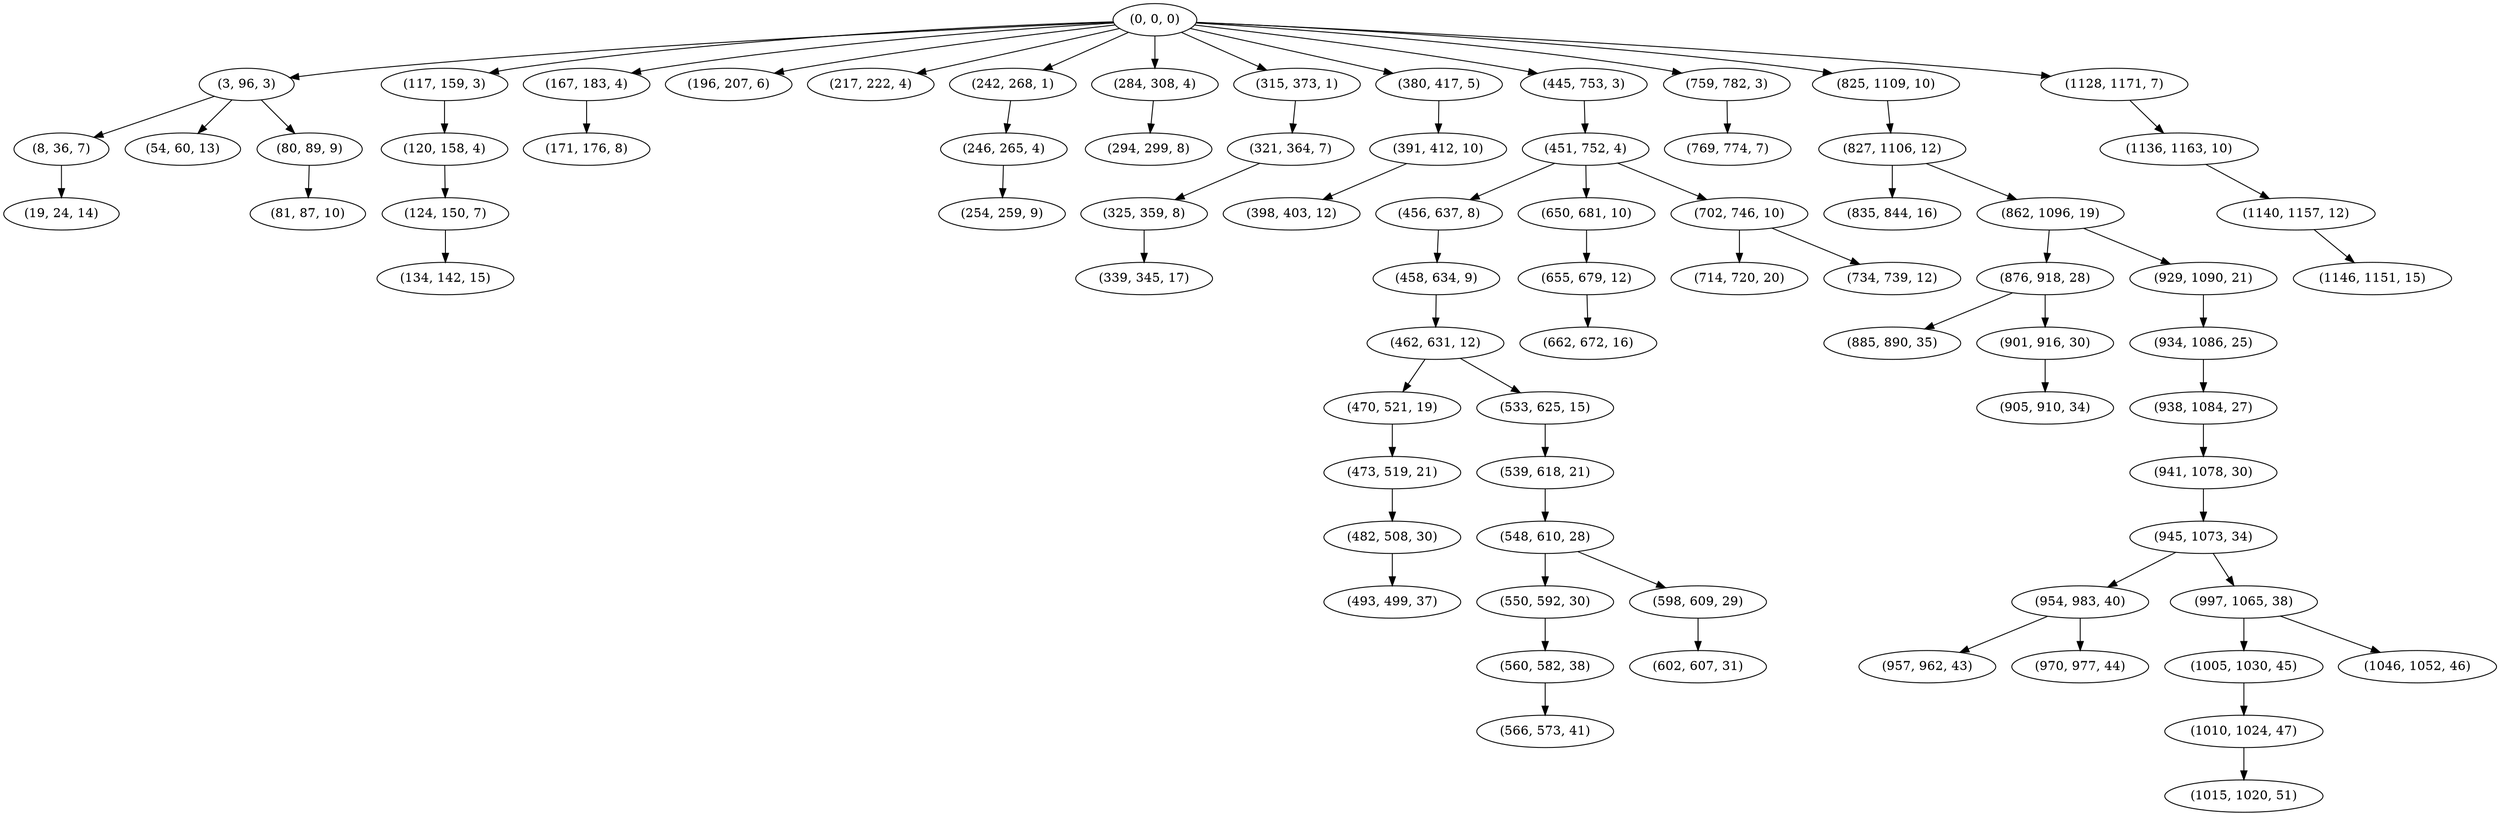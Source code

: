 digraph tree {
    "(0, 0, 0)";
    "(3, 96, 3)";
    "(8, 36, 7)";
    "(19, 24, 14)";
    "(54, 60, 13)";
    "(80, 89, 9)";
    "(81, 87, 10)";
    "(117, 159, 3)";
    "(120, 158, 4)";
    "(124, 150, 7)";
    "(134, 142, 15)";
    "(167, 183, 4)";
    "(171, 176, 8)";
    "(196, 207, 6)";
    "(217, 222, 4)";
    "(242, 268, 1)";
    "(246, 265, 4)";
    "(254, 259, 9)";
    "(284, 308, 4)";
    "(294, 299, 8)";
    "(315, 373, 1)";
    "(321, 364, 7)";
    "(325, 359, 8)";
    "(339, 345, 17)";
    "(380, 417, 5)";
    "(391, 412, 10)";
    "(398, 403, 12)";
    "(445, 753, 3)";
    "(451, 752, 4)";
    "(456, 637, 8)";
    "(458, 634, 9)";
    "(462, 631, 12)";
    "(470, 521, 19)";
    "(473, 519, 21)";
    "(482, 508, 30)";
    "(493, 499, 37)";
    "(533, 625, 15)";
    "(539, 618, 21)";
    "(548, 610, 28)";
    "(550, 592, 30)";
    "(560, 582, 38)";
    "(566, 573, 41)";
    "(598, 609, 29)";
    "(602, 607, 31)";
    "(650, 681, 10)";
    "(655, 679, 12)";
    "(662, 672, 16)";
    "(702, 746, 10)";
    "(714, 720, 20)";
    "(734, 739, 12)";
    "(759, 782, 3)";
    "(769, 774, 7)";
    "(825, 1109, 10)";
    "(827, 1106, 12)";
    "(835, 844, 16)";
    "(862, 1096, 19)";
    "(876, 918, 28)";
    "(885, 890, 35)";
    "(901, 916, 30)";
    "(905, 910, 34)";
    "(929, 1090, 21)";
    "(934, 1086, 25)";
    "(938, 1084, 27)";
    "(941, 1078, 30)";
    "(945, 1073, 34)";
    "(954, 983, 40)";
    "(957, 962, 43)";
    "(970, 977, 44)";
    "(997, 1065, 38)";
    "(1005, 1030, 45)";
    "(1010, 1024, 47)";
    "(1015, 1020, 51)";
    "(1046, 1052, 46)";
    "(1128, 1171, 7)";
    "(1136, 1163, 10)";
    "(1140, 1157, 12)";
    "(1146, 1151, 15)";
    "(0, 0, 0)" -> "(3, 96, 3)";
    "(0, 0, 0)" -> "(117, 159, 3)";
    "(0, 0, 0)" -> "(167, 183, 4)";
    "(0, 0, 0)" -> "(196, 207, 6)";
    "(0, 0, 0)" -> "(217, 222, 4)";
    "(0, 0, 0)" -> "(242, 268, 1)";
    "(0, 0, 0)" -> "(284, 308, 4)";
    "(0, 0, 0)" -> "(315, 373, 1)";
    "(0, 0, 0)" -> "(380, 417, 5)";
    "(0, 0, 0)" -> "(445, 753, 3)";
    "(0, 0, 0)" -> "(759, 782, 3)";
    "(0, 0, 0)" -> "(825, 1109, 10)";
    "(0, 0, 0)" -> "(1128, 1171, 7)";
    "(3, 96, 3)" -> "(8, 36, 7)";
    "(3, 96, 3)" -> "(54, 60, 13)";
    "(3, 96, 3)" -> "(80, 89, 9)";
    "(8, 36, 7)" -> "(19, 24, 14)";
    "(80, 89, 9)" -> "(81, 87, 10)";
    "(117, 159, 3)" -> "(120, 158, 4)";
    "(120, 158, 4)" -> "(124, 150, 7)";
    "(124, 150, 7)" -> "(134, 142, 15)";
    "(167, 183, 4)" -> "(171, 176, 8)";
    "(242, 268, 1)" -> "(246, 265, 4)";
    "(246, 265, 4)" -> "(254, 259, 9)";
    "(284, 308, 4)" -> "(294, 299, 8)";
    "(315, 373, 1)" -> "(321, 364, 7)";
    "(321, 364, 7)" -> "(325, 359, 8)";
    "(325, 359, 8)" -> "(339, 345, 17)";
    "(380, 417, 5)" -> "(391, 412, 10)";
    "(391, 412, 10)" -> "(398, 403, 12)";
    "(445, 753, 3)" -> "(451, 752, 4)";
    "(451, 752, 4)" -> "(456, 637, 8)";
    "(451, 752, 4)" -> "(650, 681, 10)";
    "(451, 752, 4)" -> "(702, 746, 10)";
    "(456, 637, 8)" -> "(458, 634, 9)";
    "(458, 634, 9)" -> "(462, 631, 12)";
    "(462, 631, 12)" -> "(470, 521, 19)";
    "(462, 631, 12)" -> "(533, 625, 15)";
    "(470, 521, 19)" -> "(473, 519, 21)";
    "(473, 519, 21)" -> "(482, 508, 30)";
    "(482, 508, 30)" -> "(493, 499, 37)";
    "(533, 625, 15)" -> "(539, 618, 21)";
    "(539, 618, 21)" -> "(548, 610, 28)";
    "(548, 610, 28)" -> "(550, 592, 30)";
    "(548, 610, 28)" -> "(598, 609, 29)";
    "(550, 592, 30)" -> "(560, 582, 38)";
    "(560, 582, 38)" -> "(566, 573, 41)";
    "(598, 609, 29)" -> "(602, 607, 31)";
    "(650, 681, 10)" -> "(655, 679, 12)";
    "(655, 679, 12)" -> "(662, 672, 16)";
    "(702, 746, 10)" -> "(714, 720, 20)";
    "(702, 746, 10)" -> "(734, 739, 12)";
    "(759, 782, 3)" -> "(769, 774, 7)";
    "(825, 1109, 10)" -> "(827, 1106, 12)";
    "(827, 1106, 12)" -> "(835, 844, 16)";
    "(827, 1106, 12)" -> "(862, 1096, 19)";
    "(862, 1096, 19)" -> "(876, 918, 28)";
    "(862, 1096, 19)" -> "(929, 1090, 21)";
    "(876, 918, 28)" -> "(885, 890, 35)";
    "(876, 918, 28)" -> "(901, 916, 30)";
    "(901, 916, 30)" -> "(905, 910, 34)";
    "(929, 1090, 21)" -> "(934, 1086, 25)";
    "(934, 1086, 25)" -> "(938, 1084, 27)";
    "(938, 1084, 27)" -> "(941, 1078, 30)";
    "(941, 1078, 30)" -> "(945, 1073, 34)";
    "(945, 1073, 34)" -> "(954, 983, 40)";
    "(945, 1073, 34)" -> "(997, 1065, 38)";
    "(954, 983, 40)" -> "(957, 962, 43)";
    "(954, 983, 40)" -> "(970, 977, 44)";
    "(997, 1065, 38)" -> "(1005, 1030, 45)";
    "(997, 1065, 38)" -> "(1046, 1052, 46)";
    "(1005, 1030, 45)" -> "(1010, 1024, 47)";
    "(1010, 1024, 47)" -> "(1015, 1020, 51)";
    "(1128, 1171, 7)" -> "(1136, 1163, 10)";
    "(1136, 1163, 10)" -> "(1140, 1157, 12)";
    "(1140, 1157, 12)" -> "(1146, 1151, 15)";
}
